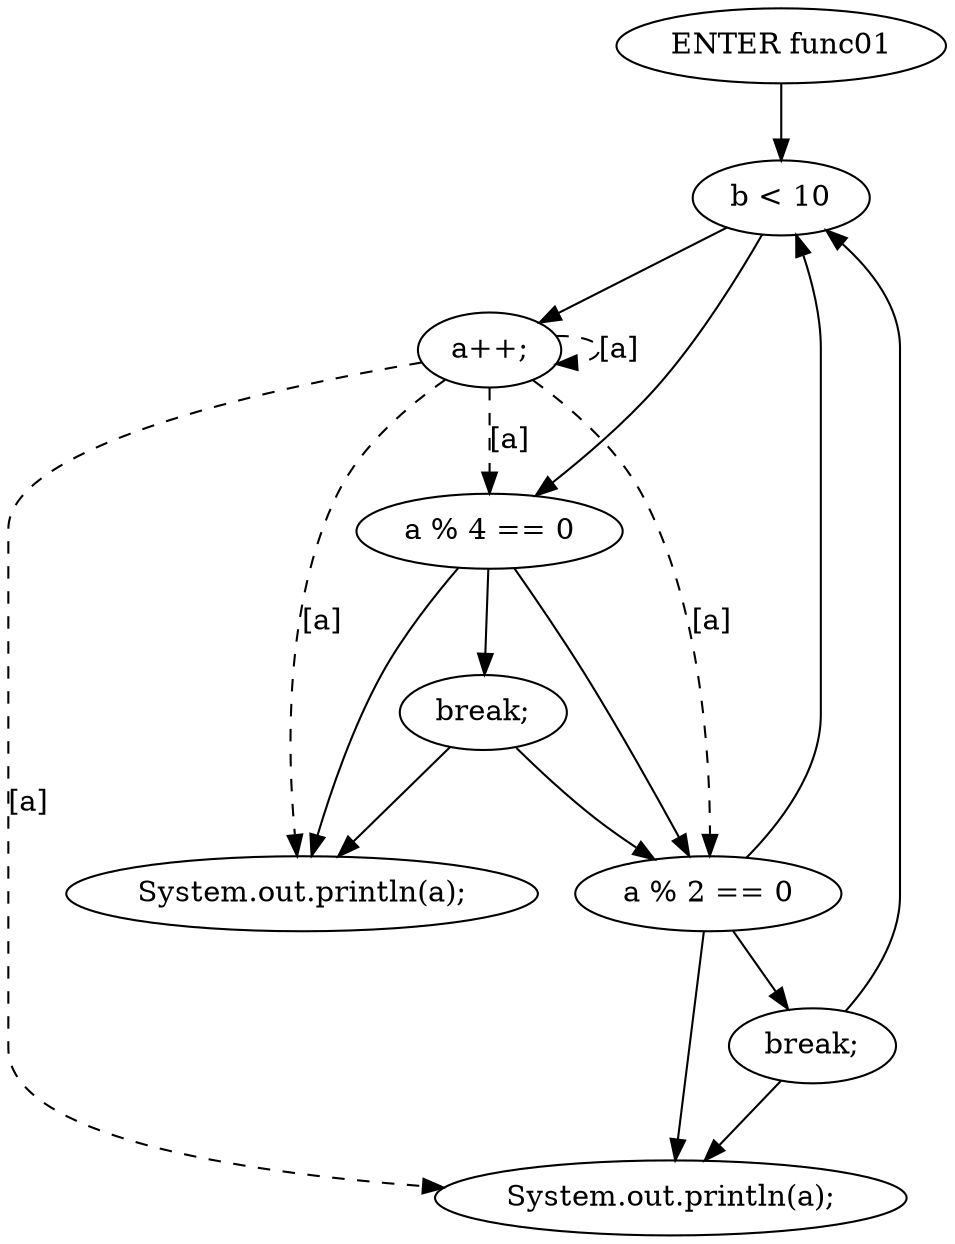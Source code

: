digraph G {
  0 [ label="ENTER func01" ];
  2 [ label="b < 10" ];
  3 [ label="a++;" ];
  4 [ label="a % 4 == 0" ];
  5 [ label="break;" ];
  6 [ label="System.out.println(a);" ];
  7 [ label="a % 2 == 0" ];
  8 [ label="break;" ];
  9 [ label="System.out.println(a);" ];
  3 -> 3 [ style="dashed" label="[a]" ];
  3 -> 4 [ style="dashed" label="[a]" ];
  3 -> 6 [ style="dashed" label="[a]" ];
  3 -> 7 [ style="dashed" label="[a]" ];
  3 -> 9 [ style="dashed" label="[a]" ];
  0 -> 2 [ ];
  2 -> 3 [ ];
  2 -> 4 [ ];
  4 -> 5 [ ];
  5 -> 6 [ ];
  5 -> 7 [ ];
  4 -> 6 [ ];
  4 -> 7 [ ];
  7 -> 8 [ ];
  8 -> 9 [ ];
  8 -> 2 [ ];
  7 -> 9 [ ];
  7 -> 2 [ ];
}
